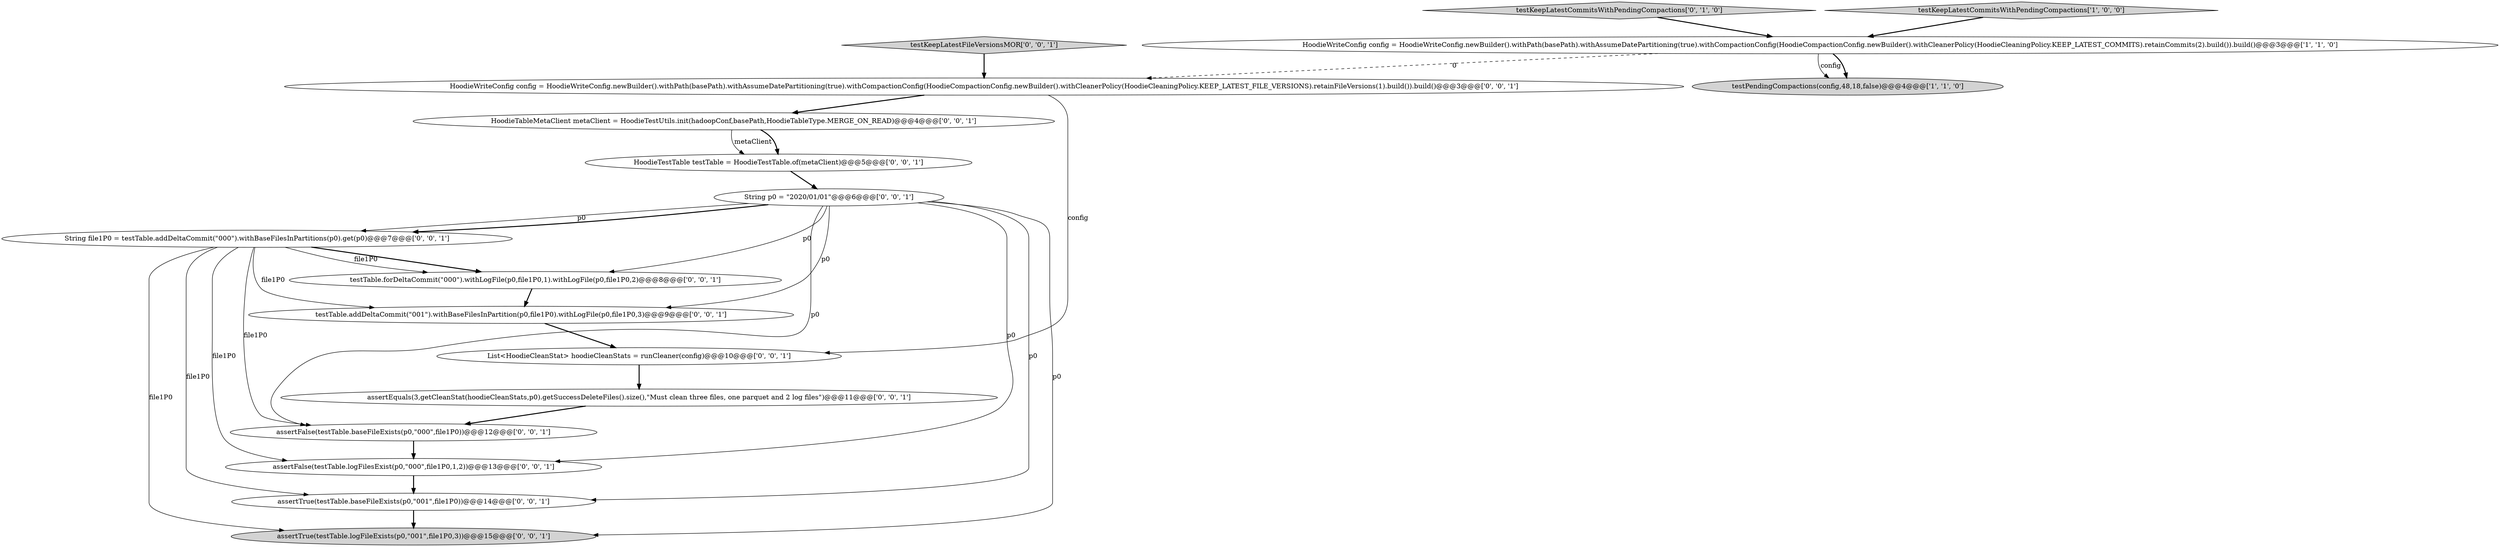 digraph {
9 [style = filled, label = "HoodieWriteConfig config = HoodieWriteConfig.newBuilder().withPath(basePath).withAssumeDatePartitioning(true).withCompactionConfig(HoodieCompactionConfig.newBuilder().withCleanerPolicy(HoodieCleaningPolicy.KEEP_LATEST_FILE_VERSIONS).retainFileVersions(1).build()).build()@@@3@@@['0', '0', '1']", fillcolor = white, shape = ellipse image = "AAA0AAABBB3BBB"];
8 [style = filled, label = "HoodieTableMetaClient metaClient = HoodieTestUtils.init(hadoopConf,basePath,HoodieTableType.MERGE_ON_READ)@@@4@@@['0', '0', '1']", fillcolor = white, shape = ellipse image = "AAA0AAABBB3BBB"];
16 [style = filled, label = "assertFalse(testTable.logFilesExist(p0,\"000\",file1P0,1,2))@@@13@@@['0', '0', '1']", fillcolor = white, shape = ellipse image = "AAA0AAABBB3BBB"];
14 [style = filled, label = "testTable.addDeltaCommit(\"001\").withBaseFilesInPartition(p0,file1P0).withLogFile(p0,file1P0,3)@@@9@@@['0', '0', '1']", fillcolor = white, shape = ellipse image = "AAA0AAABBB3BBB"];
17 [style = filled, label = "assertFalse(testTable.baseFileExists(p0,\"000\",file1P0))@@@12@@@['0', '0', '1']", fillcolor = white, shape = ellipse image = "AAA0AAABBB3BBB"];
5 [style = filled, label = "String file1P0 = testTable.addDeltaCommit(\"000\").withBaseFilesInPartitions(p0).get(p0)@@@7@@@['0', '0', '1']", fillcolor = white, shape = ellipse image = "AAA0AAABBB3BBB"];
11 [style = filled, label = "String p0 = \"2020/01/01\"@@@6@@@['0', '0', '1']", fillcolor = white, shape = ellipse image = "AAA0AAABBB3BBB"];
3 [style = filled, label = "testKeepLatestCommitsWithPendingCompactions['0', '1', '0']", fillcolor = lightgray, shape = diamond image = "AAA0AAABBB2BBB"];
13 [style = filled, label = "testKeepLatestFileVersionsMOR['0', '0', '1']", fillcolor = lightgray, shape = diamond image = "AAA0AAABBB3BBB"];
2 [style = filled, label = "HoodieWriteConfig config = HoodieWriteConfig.newBuilder().withPath(basePath).withAssumeDatePartitioning(true).withCompactionConfig(HoodieCompactionConfig.newBuilder().withCleanerPolicy(HoodieCleaningPolicy.KEEP_LATEST_COMMITS).retainCommits(2).build()).build()@@@3@@@['1', '1', '0']", fillcolor = white, shape = ellipse image = "AAA0AAABBB1BBB"];
6 [style = filled, label = "HoodieTestTable testTable = HoodieTestTable.of(metaClient)@@@5@@@['0', '0', '1']", fillcolor = white, shape = ellipse image = "AAA0AAABBB3BBB"];
0 [style = filled, label = "testKeepLatestCommitsWithPendingCompactions['1', '0', '0']", fillcolor = lightgray, shape = diamond image = "AAA0AAABBB1BBB"];
10 [style = filled, label = "assertTrue(testTable.baseFileExists(p0,\"001\",file1P0))@@@14@@@['0', '0', '1']", fillcolor = white, shape = ellipse image = "AAA0AAABBB3BBB"];
15 [style = filled, label = "assertEquals(3,getCleanStat(hoodieCleanStats,p0).getSuccessDeleteFiles().size(),\"Must clean three files, one parquet and 2 log files\")@@@11@@@['0', '0', '1']", fillcolor = white, shape = ellipse image = "AAA0AAABBB3BBB"];
1 [style = filled, label = "testPendingCompactions(config,48,18,false)@@@4@@@['1', '1', '0']", fillcolor = lightgray, shape = ellipse image = "AAA0AAABBB1BBB"];
7 [style = filled, label = "assertTrue(testTable.logFileExists(p0,\"001\",file1P0,3))@@@15@@@['0', '0', '1']", fillcolor = lightgray, shape = ellipse image = "AAA0AAABBB3BBB"];
12 [style = filled, label = "List<HoodieCleanStat> hoodieCleanStats = runCleaner(config)@@@10@@@['0', '0', '1']", fillcolor = white, shape = ellipse image = "AAA0AAABBB3BBB"];
4 [style = filled, label = "testTable.forDeltaCommit(\"000\").withLogFile(p0,file1P0,1).withLogFile(p0,file1P0,2)@@@8@@@['0', '0', '1']", fillcolor = white, shape = ellipse image = "AAA0AAABBB3BBB"];
9->12 [style = solid, label="config"];
11->14 [style = solid, label="p0"];
5->14 [style = solid, label="file1P0"];
5->17 [style = solid, label="file1P0"];
3->2 [style = bold, label=""];
11->16 [style = solid, label="p0"];
8->6 [style = solid, label="metaClient"];
6->11 [style = bold, label=""];
11->10 [style = solid, label="p0"];
12->15 [style = bold, label=""];
2->9 [style = dashed, label="0"];
14->12 [style = bold, label=""];
8->6 [style = bold, label=""];
16->10 [style = bold, label=""];
2->1 [style = solid, label="config"];
11->7 [style = solid, label="p0"];
5->4 [style = bold, label=""];
10->7 [style = bold, label=""];
5->4 [style = solid, label="file1P0"];
11->17 [style = solid, label="p0"];
11->5 [style = solid, label="p0"];
5->7 [style = solid, label="file1P0"];
2->1 [style = bold, label=""];
4->14 [style = bold, label=""];
5->10 [style = solid, label="file1P0"];
13->9 [style = bold, label=""];
0->2 [style = bold, label=""];
9->8 [style = bold, label=""];
11->4 [style = solid, label="p0"];
17->16 [style = bold, label=""];
5->16 [style = solid, label="file1P0"];
11->5 [style = bold, label=""];
15->17 [style = bold, label=""];
}
